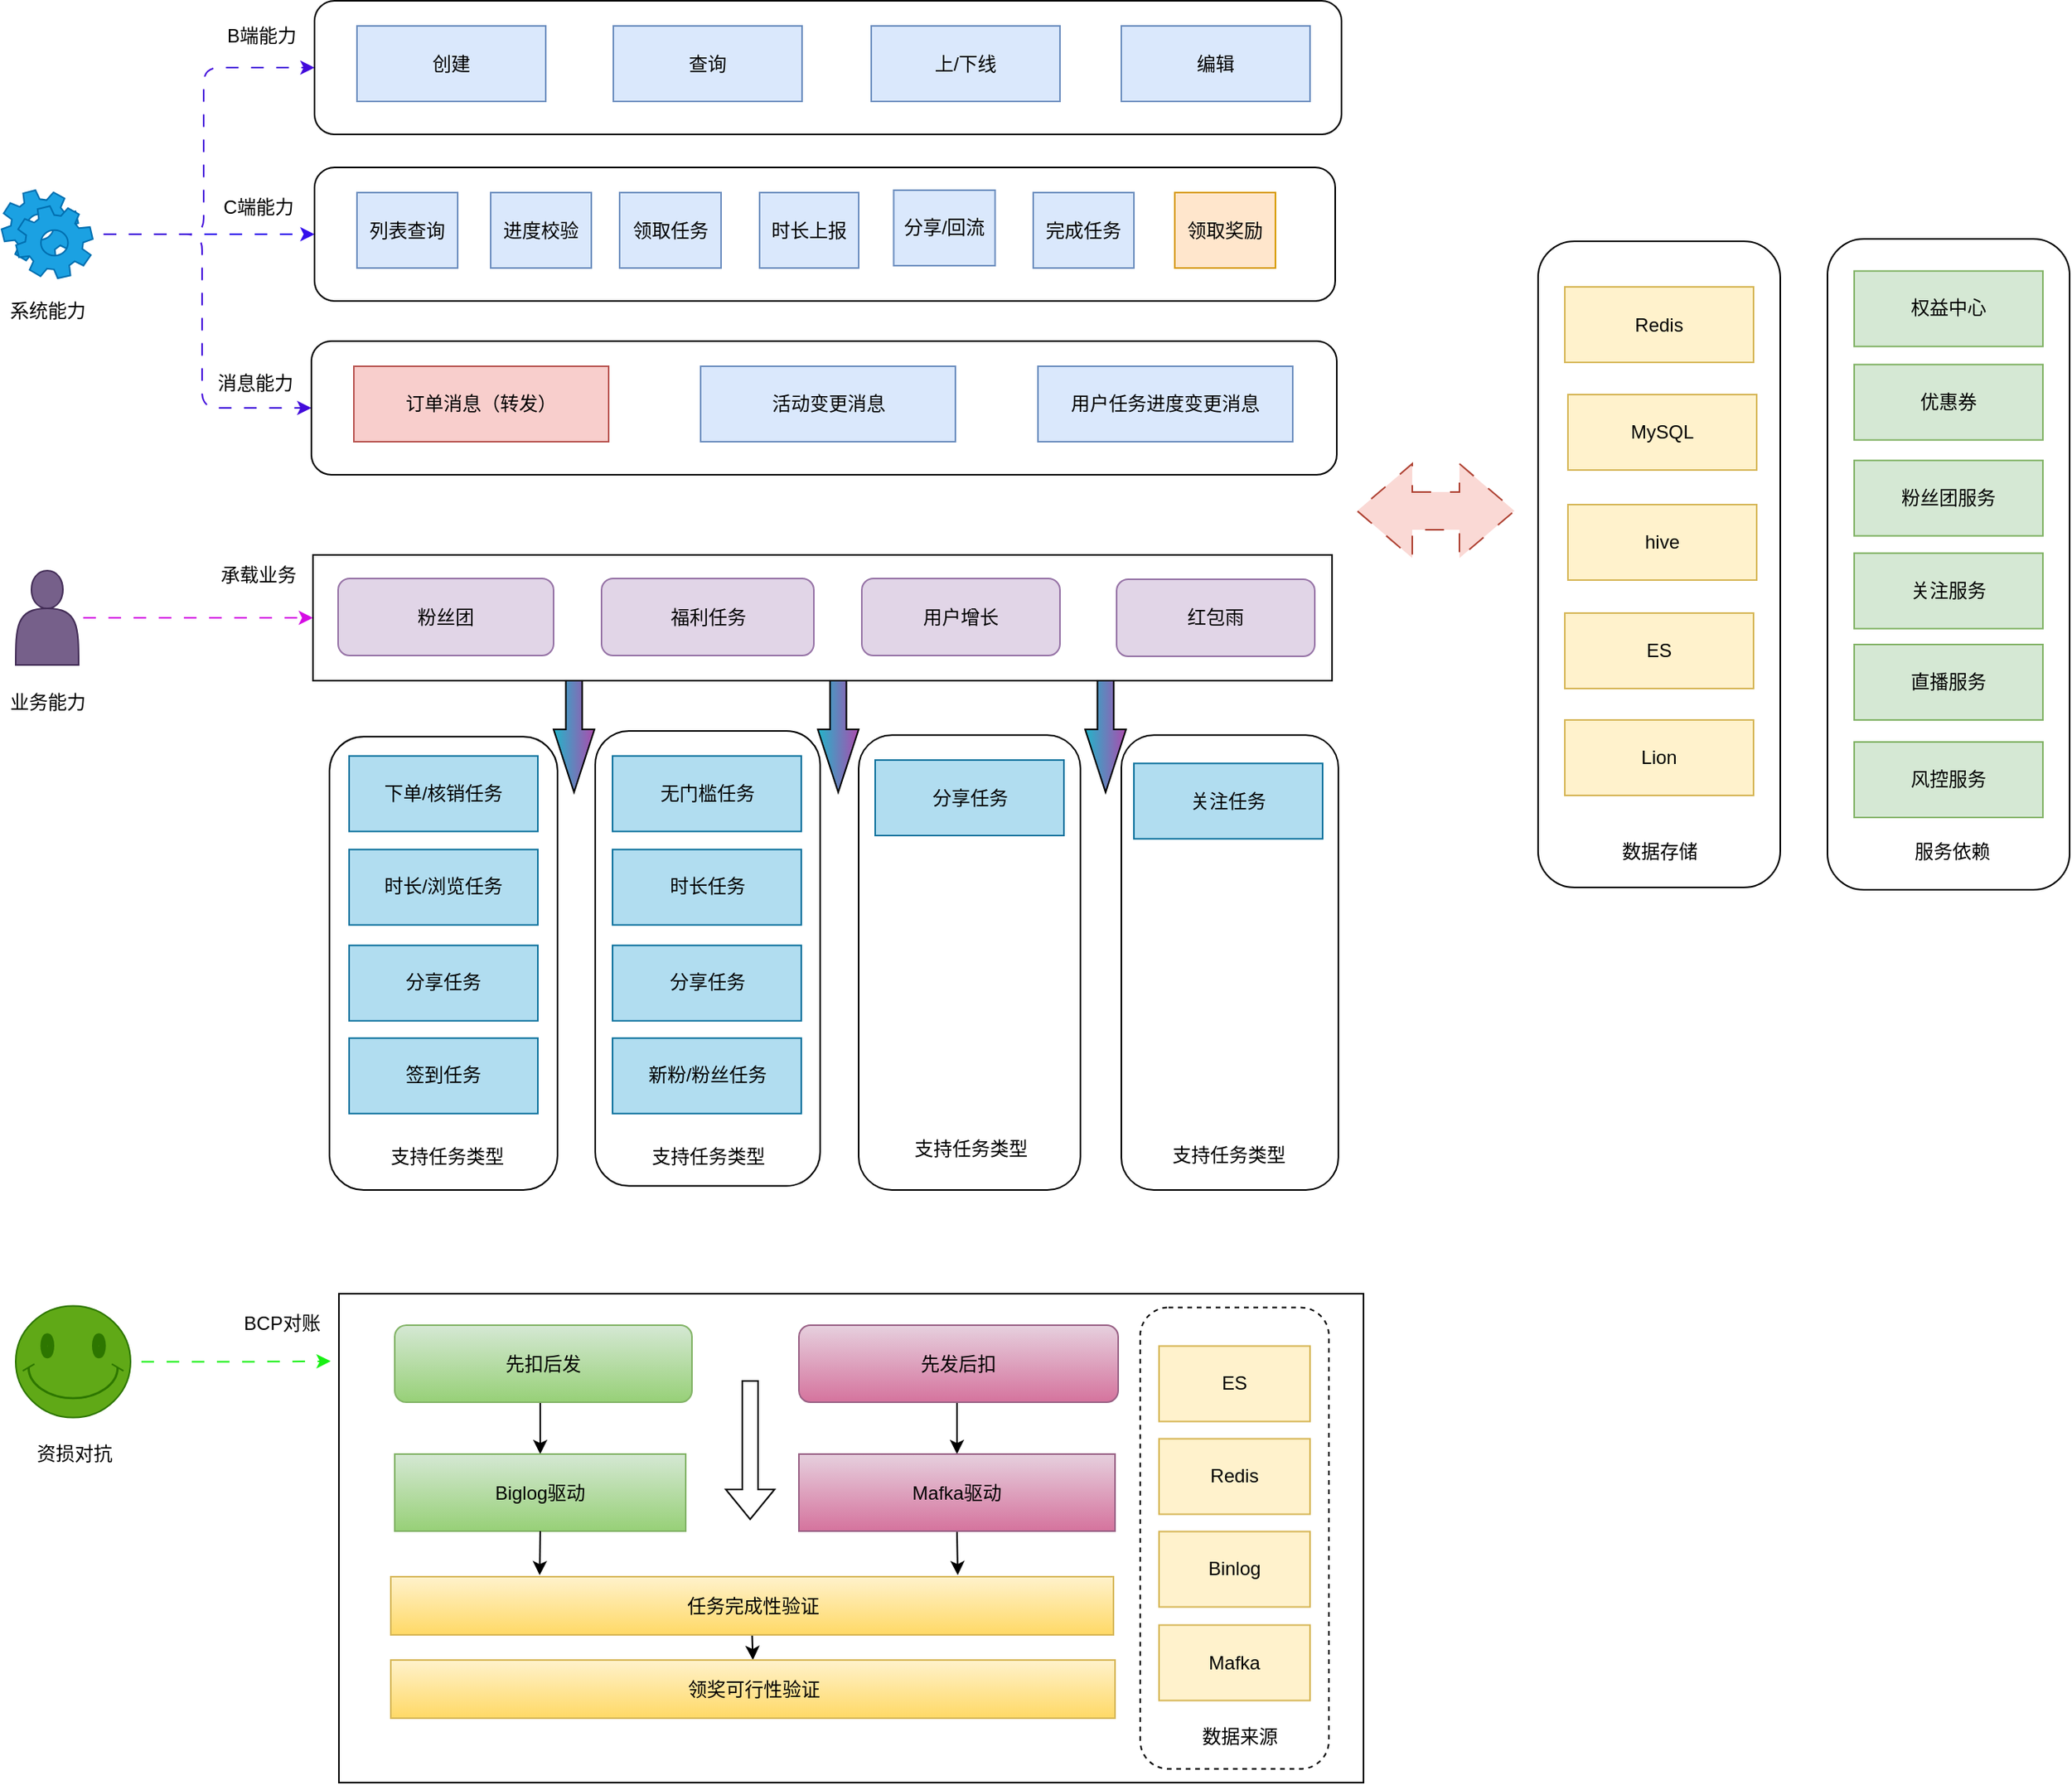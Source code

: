 <mxfile version="24.7.12">
  <diagram name="第 1 页" id="JwBe4C7Cly6Lb51yg0LG">
    <mxGraphModel dx="1242" dy="785" grid="1" gridSize="10" guides="1" tooltips="1" connect="1" arrows="1" fold="1" page="1" pageScale="1" pageWidth="827" pageHeight="1169" math="0" shadow="0">
      <root>
        <mxCell id="0" />
        <mxCell id="1" parent="0" />
        <mxCell id="-GuVQxklW3Nrgfs2IZJx-1" style="edgeStyle=orthogonalEdgeStyle;rounded=1;orthogonalLoop=1;jettySize=auto;html=1;entryX=0;entryY=0.5;entryDx=0;entryDy=0;flowAnimation=1;strokeColor=#420ADB;" edge="1" parent="1" source="-GuVQxklW3Nrgfs2IZJx-4" target="-GuVQxklW3Nrgfs2IZJx-17">
          <mxGeometry relative="1" as="geometry" />
        </mxCell>
        <mxCell id="-GuVQxklW3Nrgfs2IZJx-2" style="edgeStyle=orthogonalEdgeStyle;rounded=1;orthogonalLoop=1;jettySize=auto;html=1;entryX=0;entryY=0.5;entryDx=0;entryDy=0;strokeColor=#330eec;flowAnimation=1;" edge="1" parent="1" source="-GuVQxklW3Nrgfs2IZJx-4" target="-GuVQxklW3Nrgfs2IZJx-23">
          <mxGeometry relative="1" as="geometry" />
        </mxCell>
        <mxCell id="-GuVQxklW3Nrgfs2IZJx-3" style="edgeStyle=orthogonalEdgeStyle;rounded=1;orthogonalLoop=1;jettySize=auto;html=1;entryX=0;entryY=0.5;entryDx=0;entryDy=0;flowAnimation=1;strokeColor=#420adb;" edge="1" parent="1" source="-GuVQxklW3Nrgfs2IZJx-4" target="-GuVQxklW3Nrgfs2IZJx-31">
          <mxGeometry relative="1" as="geometry" />
        </mxCell>
        <mxCell id="-GuVQxklW3Nrgfs2IZJx-4" value="" style="shape=mxgraph.bpmn.service_task;html=1;outlineConnect=0;fillColor=#1ba1e2;strokeColor=#006EAF;fontColor=#ffffff;" vertex="1" parent="1">
          <mxGeometry x="62" y="1220" width="58" height="56" as="geometry" />
        </mxCell>
        <mxCell id="-GuVQxklW3Nrgfs2IZJx-5" value="权益中心" style="rounded=0;whiteSpace=wrap;html=1;fillColor=#d5e8d4;strokeColor=#82b366;" vertex="1" parent="1">
          <mxGeometry x="1240" y="1271.38" width="120" height="48" as="geometry" />
        </mxCell>
        <mxCell id="-GuVQxklW3Nrgfs2IZJx-6" value="优惠券" style="rounded=0;whiteSpace=wrap;html=1;fillColor=#d5e8d4;strokeColor=#82b366;" vertex="1" parent="1">
          <mxGeometry x="1240" y="1330.88" width="120" height="48" as="geometry" />
        </mxCell>
        <mxCell id="-GuVQxklW3Nrgfs2IZJx-7" value="关注服务" style="rounded=0;whiteSpace=wrap;html=1;fillColor=#d5e8d4;strokeColor=#82b366;" vertex="1" parent="1">
          <mxGeometry x="1240" y="1450.88" width="120" height="48" as="geometry" />
        </mxCell>
        <mxCell id="-GuVQxklW3Nrgfs2IZJx-8" value="服务依赖" style="text;html=1;align=center;verticalAlign=middle;resizable=0;points=[];autosize=1;" vertex="1" parent="1">
          <mxGeometry x="1269" y="1628" width="66" height="26" as="geometry" />
        </mxCell>
        <mxCell id="-GuVQxklW3Nrgfs2IZJx-9" value="Redis" style="rounded=0;whiteSpace=wrap;html=1;fillColor=#fff2cc;strokeColor=#d6b656;" vertex="1" parent="1">
          <mxGeometry x="1056" y="1281.51" width="120" height="48" as="geometry" />
        </mxCell>
        <mxCell id="-GuVQxklW3Nrgfs2IZJx-10" value="MySQL" style="rounded=0;whiteSpace=wrap;html=1;fillColor=#fff2cc;strokeColor=#d6b656;" vertex="1" parent="1">
          <mxGeometry x="1058" y="1350.0" width="120" height="48" as="geometry" />
        </mxCell>
        <mxCell id="-GuVQxklW3Nrgfs2IZJx-11" value="" style="rounded=1;whiteSpace=wrap;html=1;fillColor=none;" vertex="1" parent="1">
          <mxGeometry x="1039" y="1252.5" width="154" height="411" as="geometry" />
        </mxCell>
        <mxCell id="-GuVQxklW3Nrgfs2IZJx-12" value="数据存储" style="text;html=1;align=center;verticalAlign=middle;resizable=0;points=[];autosize=1;" vertex="1" parent="1">
          <mxGeometry x="1087" y="1632.0" width="58" height="18" as="geometry" />
        </mxCell>
        <mxCell id="-GuVQxklW3Nrgfs2IZJx-13" value="hive" style="rounded=0;whiteSpace=wrap;html=1;fillColor=#fff2cc;strokeColor=#d6b656;" vertex="1" parent="1">
          <mxGeometry x="1058" y="1420.0" width="120" height="48" as="geometry" />
        </mxCell>
        <mxCell id="-GuVQxklW3Nrgfs2IZJx-14" value="" style="rounded=0;whiteSpace=wrap;html=1;fillColor=none;" vertex="1" parent="1">
          <mxGeometry x="260" y="1452" width="648" height="80" as="geometry" />
        </mxCell>
        <mxCell id="-GuVQxklW3Nrgfs2IZJx-15" value="粉丝团服务" style="rounded=0;whiteSpace=wrap;html=1;fillColor=#d5e8d4;strokeColor=#82b366;" vertex="1" parent="1">
          <mxGeometry x="1240" y="1391.88" width="120" height="48" as="geometry" />
        </mxCell>
        <mxCell id="-GuVQxklW3Nrgfs2IZJx-16" value="系统能力" style="text;html=1;align=center;verticalAlign=middle;resizable=0;points=[];autosize=1;" vertex="1" parent="1">
          <mxGeometry x="62" y="1288" width="58" height="18" as="geometry" />
        </mxCell>
        <mxCell id="-GuVQxklW3Nrgfs2IZJx-17" value="" style="rounded=1;whiteSpace=wrap;html=1;fillColor=none;" vertex="1" parent="1">
          <mxGeometry x="261" y="1099.5" width="653" height="85" as="geometry" />
        </mxCell>
        <mxCell id="-GuVQxklW3Nrgfs2IZJx-18" value="创建" style="rounded=0;whiteSpace=wrap;html=1;fillColor=#dae8fc;strokeColor=#6c8ebf;" vertex="1" parent="1">
          <mxGeometry x="288" y="1115.5" width="120" height="48" as="geometry" />
        </mxCell>
        <mxCell id="-GuVQxklW3Nrgfs2IZJx-19" value="编辑" style="rounded=0;whiteSpace=wrap;html=1;fillColor=#dae8fc;strokeColor=#6c8ebf;" vertex="1" parent="1">
          <mxGeometry x="774" y="1115.5" width="120" height="48" as="geometry" />
        </mxCell>
        <mxCell id="-GuVQxklW3Nrgfs2IZJx-20" value="上/下线" style="rounded=0;whiteSpace=wrap;html=1;fillColor=#dae8fc;strokeColor=#6c8ebf;" vertex="1" parent="1">
          <mxGeometry x="615" y="1115.5" width="120" height="48" as="geometry" />
        </mxCell>
        <mxCell id="-GuVQxklW3Nrgfs2IZJx-21" value="查询" style="rounded=0;whiteSpace=wrap;html=1;fillColor=#dae8fc;strokeColor=#6c8ebf;" vertex="1" parent="1">
          <mxGeometry x="451" y="1115.5" width="120" height="48" as="geometry" />
        </mxCell>
        <mxCell id="-GuVQxklW3Nrgfs2IZJx-22" value="B端能力" style="text;html=1;align=center;verticalAlign=middle;resizable=0;points=[];autosize=1;" vertex="1" parent="1">
          <mxGeometry x="200" y="1113" width="54" height="18" as="geometry" />
        </mxCell>
        <mxCell id="-GuVQxklW3Nrgfs2IZJx-23" value="" style="rounded=1;whiteSpace=wrap;html=1;fillColor=none;" vertex="1" parent="1">
          <mxGeometry x="261" y="1205.5" width="649" height="85" as="geometry" />
        </mxCell>
        <mxCell id="-GuVQxklW3Nrgfs2IZJx-24" value="列表查询" style="rounded=0;whiteSpace=wrap;html=1;fillColor=#dae8fc;strokeColor=#6c8ebf;" vertex="1" parent="1">
          <mxGeometry x="288" y="1221.5" width="64" height="48" as="geometry" />
        </mxCell>
        <mxCell id="-GuVQxklW3Nrgfs2IZJx-25" value="分享/回流" style="rounded=0;whiteSpace=wrap;html=1;fillColor=#dae8fc;strokeColor=#6c8ebf;" vertex="1" parent="1">
          <mxGeometry x="629.25" y="1220" width="64.5" height="48" as="geometry" />
        </mxCell>
        <mxCell id="-GuVQxklW3Nrgfs2IZJx-26" value="领取任务" style="rounded=0;whiteSpace=wrap;html=1;fillColor=#dae8fc;strokeColor=#6c8ebf;" vertex="1" parent="1">
          <mxGeometry x="455" y="1221.5" width="64.5" height="48" as="geometry" />
        </mxCell>
        <mxCell id="-GuVQxklW3Nrgfs2IZJx-27" value="进度校验" style="rounded=0;whiteSpace=wrap;html=1;fillColor=#dae8fc;strokeColor=#6c8ebf;" vertex="1" parent="1">
          <mxGeometry x="373" y="1221.5" width="64" height="48" as="geometry" />
        </mxCell>
        <mxCell id="-GuVQxklW3Nrgfs2IZJx-28" value="完成任务" style="rounded=0;whiteSpace=wrap;html=1;fillColor=#dae8fc;strokeColor=#6c8ebf;" vertex="1" parent="1">
          <mxGeometry x="718" y="1221.5" width="64" height="48" as="geometry" />
        </mxCell>
        <mxCell id="-GuVQxklW3Nrgfs2IZJx-29" value="领取奖励" style="rounded=0;whiteSpace=wrap;html=1;fillColor=#ffe6cc;strokeColor=#d79b00;" vertex="1" parent="1">
          <mxGeometry x="808" y="1221.5" width="64" height="48" as="geometry" />
        </mxCell>
        <mxCell id="-GuVQxklW3Nrgfs2IZJx-30" value="C端能力" style="text;html=1;align=center;verticalAlign=middle;resizable=0;points=[];autosize=1;" vertex="1" parent="1">
          <mxGeometry x="197" y="1221.5" width="55" height="18" as="geometry" />
        </mxCell>
        <mxCell id="-GuVQxklW3Nrgfs2IZJx-31" value="" style="rounded=1;whiteSpace=wrap;html=1;fillColor=none;" vertex="1" parent="1">
          <mxGeometry x="259" y="1316" width="652" height="85" as="geometry" />
        </mxCell>
        <mxCell id="-GuVQxklW3Nrgfs2IZJx-32" value="订单消息（转发）" style="rounded=0;whiteSpace=wrap;html=1;fillColor=#f8cecc;strokeColor=#b85450;" vertex="1" parent="1">
          <mxGeometry x="286" y="1332" width="162" height="48" as="geometry" />
        </mxCell>
        <mxCell id="-GuVQxklW3Nrgfs2IZJx-33" value="活动变更消息" style="rounded=0;whiteSpace=wrap;html=1;fillColor=#dae8fc;strokeColor=#6c8ebf;" vertex="1" parent="1">
          <mxGeometry x="506.5" y="1332" width="162" height="48" as="geometry" />
        </mxCell>
        <mxCell id="-GuVQxklW3Nrgfs2IZJx-34" value="用户任务进度变更消息" style="rounded=0;whiteSpace=wrap;html=1;fillColor=#dae8fc;strokeColor=#6c8ebf;" vertex="1" parent="1">
          <mxGeometry x="721" y="1332" width="162" height="48" as="geometry" />
        </mxCell>
        <mxCell id="-GuVQxklW3Nrgfs2IZJx-35" value="消息能力" style="text;html=1;align=center;verticalAlign=middle;resizable=0;points=[];autosize=1;" vertex="1" parent="1">
          <mxGeometry x="194" y="1334" width="58" height="18" as="geometry" />
        </mxCell>
        <mxCell id="-GuVQxklW3Nrgfs2IZJx-36" style="edgeStyle=orthogonalEdgeStyle;rounded=1;orthogonalLoop=1;jettySize=auto;html=1;exitX=0.9;exitY=0.5;exitDx=0;exitDy=0;exitPerimeter=0;entryX=0;entryY=0.5;entryDx=0;entryDy=0;flowAnimation=1;strokeColor=#d50ce4;" edge="1" parent="1" source="-GuVQxklW3Nrgfs2IZJx-37" target="-GuVQxklW3Nrgfs2IZJx-14">
          <mxGeometry relative="1" as="geometry" />
        </mxCell>
        <mxCell id="-GuVQxklW3Nrgfs2IZJx-37" value="" style="shape=actor;whiteSpace=wrap;html=1;fillColor=#76608a;strokeColor=#432D57;fontColor=#ffffff;" vertex="1" parent="1">
          <mxGeometry x="71" y="1462" width="40" height="60" as="geometry" />
        </mxCell>
        <mxCell id="-GuVQxklW3Nrgfs2IZJx-38" value="业务能力" style="text;html=1;align=center;verticalAlign=middle;resizable=0;points=[];autosize=1;" vertex="1" parent="1">
          <mxGeometry x="62" y="1537" width="58" height="18" as="geometry" />
        </mxCell>
        <mxCell id="-GuVQxklW3Nrgfs2IZJx-39" value="" style="rounded=1;whiteSpace=wrap;html=1;fillColor=none;" vertex="1" parent="1">
          <mxGeometry x="1223" y="1251" width="154" height="414" as="geometry" />
        </mxCell>
        <mxCell id="-GuVQxklW3Nrgfs2IZJx-40" value="粉丝团" style="rounded=1;whiteSpace=wrap;html=1;fillColor=#e1d5e7;strokeColor=#9673a6;" vertex="1" parent="1">
          <mxGeometry x="276" y="1467" width="137" height="49" as="geometry" />
        </mxCell>
        <mxCell id="-GuVQxklW3Nrgfs2IZJx-41" value="福利任务" style="rounded=1;whiteSpace=wrap;html=1;fillColor=#e1d5e7;strokeColor=#9673a6;" vertex="1" parent="1">
          <mxGeometry x="443.5" y="1467" width="135" height="49" as="geometry" />
        </mxCell>
        <mxCell id="-GuVQxklW3Nrgfs2IZJx-42" value="用户增长" style="rounded=1;whiteSpace=wrap;html=1;fillColor=#e1d5e7;strokeColor=#9673a6;" vertex="1" parent="1">
          <mxGeometry x="609" y="1467" width="126" height="49" as="geometry" />
        </mxCell>
        <mxCell id="-GuVQxklW3Nrgfs2IZJx-43" value="承载业务" style="text;html=1;align=center;verticalAlign=middle;resizable=0;points=[];autosize=1;" vertex="1" parent="1">
          <mxGeometry x="195.5" y="1456" width="58" height="18" as="geometry" />
        </mxCell>
        <mxCell id="-GuVQxklW3Nrgfs2IZJx-44" value="下单/核销任务" style="rounded=0;whiteSpace=wrap;html=1;fillColor=#b1ddf0;strokeColor=#10739e;" vertex="1" parent="1">
          <mxGeometry x="283" y="1579.88" width="120" height="48" as="geometry" />
        </mxCell>
        <mxCell id="-GuVQxklW3Nrgfs2IZJx-45" value="时长/浏览任务" style="rounded=0;whiteSpace=wrap;html=1;fillColor=#b1ddf0;strokeColor=#10739e;" vertex="1" parent="1">
          <mxGeometry x="283" y="1639.38" width="120" height="48" as="geometry" />
        </mxCell>
        <mxCell id="-GuVQxklW3Nrgfs2IZJx-46" value="签到任务" style="rounded=0;whiteSpace=wrap;html=1;fillColor=#b1ddf0;strokeColor=#10739e;" vertex="1" parent="1">
          <mxGeometry x="283" y="1759.38" width="120" height="48" as="geometry" />
        </mxCell>
        <mxCell id="-GuVQxklW3Nrgfs2IZJx-47" value="支持任务类型" style="text;html=1;align=center;verticalAlign=middle;resizable=0;points=[];autosize=1;" vertex="1" parent="1">
          <mxGeometry x="303.5" y="1826" width="82" height="18" as="geometry" />
        </mxCell>
        <mxCell id="-GuVQxklW3Nrgfs2IZJx-48" value="分享任务" style="rounded=0;whiteSpace=wrap;html=1;fillColor=#b1ddf0;strokeColor=#10739e;" vertex="1" parent="1">
          <mxGeometry x="283" y="1700.38" width="120" height="48" as="geometry" />
        </mxCell>
        <mxCell id="-GuVQxklW3Nrgfs2IZJx-49" value="" style="rounded=1;whiteSpace=wrap;html=1;fillColor=none;" vertex="1" parent="1">
          <mxGeometry x="270.5" y="1567.62" width="145" height="288.38" as="geometry" />
        </mxCell>
        <mxCell id="-GuVQxklW3Nrgfs2IZJx-50" value="无门槛任务" style="rounded=0;whiteSpace=wrap;html=1;fillColor=#b1ddf0;strokeColor=#10739e;" vertex="1" parent="1">
          <mxGeometry x="450.5" y="1579.88" width="120" height="48" as="geometry" />
        </mxCell>
        <mxCell id="-GuVQxklW3Nrgfs2IZJx-51" value="时长任务" style="rounded=0;whiteSpace=wrap;html=1;fillColor=#b1ddf0;strokeColor=#10739e;" vertex="1" parent="1">
          <mxGeometry x="450.5" y="1639.38" width="120" height="48" as="geometry" />
        </mxCell>
        <mxCell id="-GuVQxklW3Nrgfs2IZJx-52" value="新粉/粉丝任务" style="rounded=0;whiteSpace=wrap;html=1;fillColor=#b1ddf0;strokeColor=#10739e;" vertex="1" parent="1">
          <mxGeometry x="450.5" y="1759.38" width="120" height="48" as="geometry" />
        </mxCell>
        <mxCell id="-GuVQxklW3Nrgfs2IZJx-53" value="支持任务类型" style="text;html=1;align=center;verticalAlign=middle;resizable=0;points=[];autosize=1;" vertex="1" parent="1">
          <mxGeometry x="470" y="1826" width="82" height="18" as="geometry" />
        </mxCell>
        <mxCell id="-GuVQxklW3Nrgfs2IZJx-54" value="分享任务" style="rounded=0;whiteSpace=wrap;html=1;fillColor=#b1ddf0;strokeColor=#10739e;" vertex="1" parent="1">
          <mxGeometry x="450.5" y="1700.38" width="120" height="48" as="geometry" />
        </mxCell>
        <mxCell id="-GuVQxklW3Nrgfs2IZJx-55" value="分享任务" style="rounded=0;whiteSpace=wrap;html=1;fillColor=#b1ddf0;strokeColor=#10739e;" vertex="1" parent="1">
          <mxGeometry x="617.5" y="1582.5" width="120" height="48" as="geometry" />
        </mxCell>
        <mxCell id="-GuVQxklW3Nrgfs2IZJx-56" value="支持任务类型" style="text;html=1;align=center;verticalAlign=middle;resizable=0;points=[];autosize=1;" vertex="1" parent="1">
          <mxGeometry x="636.5" y="1820.62" width="82" height="18" as="geometry" />
        </mxCell>
        <mxCell id="-GuVQxklW3Nrgfs2IZJx-57" value="" style="rounded=1;whiteSpace=wrap;html=1;fillColor=none;" vertex="1" parent="1">
          <mxGeometry x="439.5" y="1564" width="143" height="289.38" as="geometry" />
        </mxCell>
        <mxCell id="-GuVQxklW3Nrgfs2IZJx-58" value="" style="rounded=1;whiteSpace=wrap;html=1;fillColor=none;" vertex="1" parent="1">
          <mxGeometry x="607" y="1566.62" width="141" height="289.38" as="geometry" />
        </mxCell>
        <mxCell id="-GuVQxklW3Nrgfs2IZJx-59" value="" style="html=1;shadow=0;dashed=0;align=center;verticalAlign=middle;shape=mxgraph.arrows2.arrow;dy=0.6;dx=40;direction=south;notch=0;gradientColor=#22b5c9;fillColor=#ac4cae;" vertex="1" parent="1">
          <mxGeometry x="413" y="1532" width="26" height="71" as="geometry" />
        </mxCell>
        <mxCell id="-GuVQxklW3Nrgfs2IZJx-60" value="" style="verticalLabelPosition=bottom;verticalAlign=top;html=1;shape=mxgraph.basic.smiley;fillColor=#60a917;strokeColor=#2D7600;fontColor=#ffffff;" vertex="1" parent="1">
          <mxGeometry x="71" y="1929.75" width="73" height="71" as="geometry" />
        </mxCell>
        <mxCell id="-GuVQxklW3Nrgfs2IZJx-61" value="资损对抗" style="text;html=1;align=center;verticalAlign=middle;resizable=0;points=[];autosize=1;strokeColor=none;fillColor=none;" vertex="1" parent="1">
          <mxGeometry x="74.5" y="2011" width="66" height="26" as="geometry" />
        </mxCell>
        <mxCell id="-GuVQxklW3Nrgfs2IZJx-62" style="edgeStyle=orthogonalEdgeStyle;rounded=0;orthogonalLoop=1;jettySize=auto;html=1;exitX=0.5;exitY=1;exitDx=0;exitDy=0;entryX=0.5;entryY=0;entryDx=0;entryDy=0;" edge="1" parent="1" source="-GuVQxklW3Nrgfs2IZJx-63" target="-GuVQxklW3Nrgfs2IZJx-67">
          <mxGeometry relative="1" as="geometry" />
        </mxCell>
        <mxCell id="-GuVQxklW3Nrgfs2IZJx-63" value="先扣后发" style="rounded=1;whiteSpace=wrap;html=1;fillColor=#d5e8d4;strokeColor=#82b366;gradientColor=#97d077;" vertex="1" parent="1">
          <mxGeometry x="312" y="1942" width="189" height="49" as="geometry" />
        </mxCell>
        <mxCell id="-GuVQxklW3Nrgfs2IZJx-64" style="edgeStyle=orthogonalEdgeStyle;rounded=0;orthogonalLoop=1;jettySize=auto;html=1;exitX=0.5;exitY=1;exitDx=0;exitDy=0;entryX=0.5;entryY=0;entryDx=0;entryDy=0;" edge="1" parent="1" source="-GuVQxklW3Nrgfs2IZJx-65" target="-GuVQxklW3Nrgfs2IZJx-69">
          <mxGeometry relative="1" as="geometry" />
        </mxCell>
        <mxCell id="-GuVQxklW3Nrgfs2IZJx-65" value="先发后扣" style="rounded=1;whiteSpace=wrap;html=1;fillColor=#e6d0de;strokeColor=#996185;gradientColor=#d5739d;" vertex="1" parent="1">
          <mxGeometry x="569" y="1942" width="203" height="49" as="geometry" />
        </mxCell>
        <mxCell id="-GuVQxklW3Nrgfs2IZJx-66" value="BCP对账" style="text;html=1;align=center;verticalAlign=middle;resizable=0;points=[];autosize=1;" vertex="1" parent="1">
          <mxGeometry x="206" y="1928" width="67" height="26" as="geometry" />
        </mxCell>
        <mxCell id="-GuVQxklW3Nrgfs2IZJx-67" value="Biglog驱动" style="rounded=0;whiteSpace=wrap;html=1;fillColor=#d5e8d4;gradientColor=#97d077;strokeColor=#82b366;" vertex="1" parent="1">
          <mxGeometry x="312" y="2024" width="185" height="49" as="geometry" />
        </mxCell>
        <mxCell id="-GuVQxklW3Nrgfs2IZJx-68" style="edgeStyle=orthogonalEdgeStyle;rounded=0;orthogonalLoop=1;jettySize=auto;html=1;exitX=0.5;exitY=1;exitDx=0;exitDy=0;" edge="1" parent="1" source="-GuVQxklW3Nrgfs2IZJx-69">
          <mxGeometry relative="1" as="geometry">
            <mxPoint x="670" y="2101" as="targetPoint" />
          </mxGeometry>
        </mxCell>
        <mxCell id="-GuVQxklW3Nrgfs2IZJx-69" value="Mafka驱动" style="rounded=0;whiteSpace=wrap;html=1;fillColor=#e6d0de;gradientColor=#d5739d;strokeColor=#996185;" vertex="1" parent="1">
          <mxGeometry x="569" y="2024" width="201" height="49" as="geometry" />
        </mxCell>
        <mxCell id="-GuVQxklW3Nrgfs2IZJx-70" style="edgeStyle=orthogonalEdgeStyle;rounded=0;orthogonalLoop=1;jettySize=auto;html=1;exitX=0.5;exitY=1;exitDx=0;exitDy=0;entryX=0.5;entryY=0;entryDx=0;entryDy=0;" edge="1" parent="1" source="-GuVQxklW3Nrgfs2IZJx-71" target="-GuVQxklW3Nrgfs2IZJx-72">
          <mxGeometry relative="1" as="geometry" />
        </mxCell>
        <mxCell id="-GuVQxklW3Nrgfs2IZJx-71" value="任务完成性验证" style="rounded=0;whiteSpace=wrap;html=1;fillColor=#fff2cc;gradientColor=#ffd966;strokeColor=#d6b656;" vertex="1" parent="1">
          <mxGeometry x="309.5" y="2102" width="459.5" height="37" as="geometry" />
        </mxCell>
        <mxCell id="-GuVQxklW3Nrgfs2IZJx-72" value="领奖可行性验证" style="rounded=0;whiteSpace=wrap;html=1;fillColor=#fff2cc;gradientColor=#ffd966;strokeColor=#d6b656;" vertex="1" parent="1">
          <mxGeometry x="309.5" y="2155" width="460.5" height="37" as="geometry" />
        </mxCell>
        <mxCell id="-GuVQxklW3Nrgfs2IZJx-73" value="" style="shape=flexArrow;endArrow=classic;html=1;rounded=0;" edge="1" parent="1">
          <mxGeometry width="50" height="50" relative="1" as="geometry">
            <mxPoint x="538" y="1977" as="sourcePoint" />
            <mxPoint x="538" y="2066" as="targetPoint" />
          </mxGeometry>
        </mxCell>
        <mxCell id="-GuVQxklW3Nrgfs2IZJx-74" value="" style="rounded=0;whiteSpace=wrap;html=1;fillColor=none;" vertex="1" parent="1">
          <mxGeometry x="276.5" y="1922" width="651.5" height="311" as="geometry" />
        </mxCell>
        <mxCell id="-GuVQxklW3Nrgfs2IZJx-75" value="ES" style="rounded=0;whiteSpace=wrap;html=1;fillColor=#fff2cc;strokeColor=#d6b656;" vertex="1" parent="1">
          <mxGeometry x="798" y="1955.25" width="96" height="48" as="geometry" />
        </mxCell>
        <mxCell id="-GuVQxklW3Nrgfs2IZJx-76" value="Redis" style="rounded=0;whiteSpace=wrap;html=1;fillColor=#fff2cc;strokeColor=#d6b656;" vertex="1" parent="1">
          <mxGeometry x="798" y="2014.25" width="96" height="48" as="geometry" />
        </mxCell>
        <mxCell id="-GuVQxklW3Nrgfs2IZJx-77" value="Binlog" style="rounded=0;whiteSpace=wrap;html=1;fillColor=#fff2cc;strokeColor=#d6b656;" vertex="1" parent="1">
          <mxGeometry x="798" y="2073.25" width="96" height="48" as="geometry" />
        </mxCell>
        <mxCell id="-GuVQxklW3Nrgfs2IZJx-78" value="Mafka" style="rounded=0;whiteSpace=wrap;html=1;fillColor=#fff2cc;strokeColor=#d6b656;" vertex="1" parent="1">
          <mxGeometry x="798" y="2132.75" width="96" height="48" as="geometry" />
        </mxCell>
        <mxCell id="-GuVQxklW3Nrgfs2IZJx-79" value="" style="rounded=1;whiteSpace=wrap;html=1;fillColor=none;dashed=1;" vertex="1" parent="1">
          <mxGeometry x="786" y="1930.75" width="120" height="293.5" as="geometry" />
        </mxCell>
        <mxCell id="-GuVQxklW3Nrgfs2IZJx-80" value="数据来源" style="text;html=1;align=center;verticalAlign=middle;resizable=0;points=[];autosize=1;strokeColor=none;fillColor=none;" vertex="1" parent="1">
          <mxGeometry x="816" y="2191.25" width="66" height="26" as="geometry" />
        </mxCell>
        <mxCell id="-GuVQxklW3Nrgfs2IZJx-81" style="edgeStyle=orthogonalEdgeStyle;rounded=0;orthogonalLoop=1;jettySize=auto;html=1;exitX=1;exitY=0.5;exitDx=0;exitDy=0;exitPerimeter=0;entryX=-0.008;entryY=0.138;entryDx=0;entryDy=0;entryPerimeter=0;flowAnimation=1;strokeColor=#18f014;" edge="1" parent="1" source="-GuVQxklW3Nrgfs2IZJx-60" target="-GuVQxklW3Nrgfs2IZJx-74">
          <mxGeometry relative="1" as="geometry" />
        </mxCell>
        <mxCell id="-GuVQxklW3Nrgfs2IZJx-82" style="edgeStyle=orthogonalEdgeStyle;rounded=0;orthogonalLoop=1;jettySize=auto;html=1;exitX=0.5;exitY=1;exitDx=0;exitDy=0;entryX=0.206;entryY=-0.027;entryDx=0;entryDy=0;entryPerimeter=0;" edge="1" parent="1" source="-GuVQxklW3Nrgfs2IZJx-67" target="-GuVQxklW3Nrgfs2IZJx-71">
          <mxGeometry relative="1" as="geometry" />
        </mxCell>
        <mxCell id="-GuVQxklW3Nrgfs2IZJx-83" value="" style="rounded=1;whiteSpace=wrap;html=1;fillColor=none;" vertex="1" parent="1">
          <mxGeometry x="774" y="1566.62" width="138" height="289.38" as="geometry" />
        </mxCell>
        <mxCell id="-GuVQxklW3Nrgfs2IZJx-84" value="关注任务" style="rounded=0;whiteSpace=wrap;html=1;fillColor=#b1ddf0;strokeColor=#10739e;" vertex="1" parent="1">
          <mxGeometry x="782" y="1584.62" width="120" height="48" as="geometry" />
        </mxCell>
        <mxCell id="-GuVQxklW3Nrgfs2IZJx-85" value="红包雨" style="rounded=1;whiteSpace=wrap;html=1;fillColor=#e1d5e7;strokeColor=#9673a6;" vertex="1" parent="1">
          <mxGeometry x="771" y="1467.5" width="126" height="49" as="geometry" />
        </mxCell>
        <mxCell id="-GuVQxklW3Nrgfs2IZJx-86" value="支持任务类型" style="text;html=1;align=center;verticalAlign=middle;resizable=0;points=[];autosize=1;strokeColor=none;fillColor=none;" vertex="1" parent="1">
          <mxGeometry x="797" y="1820.62" width="90" height="26" as="geometry" />
        </mxCell>
        <mxCell id="-GuVQxklW3Nrgfs2IZJx-87" value="" style="html=1;shadow=0;dashed=0;align=center;verticalAlign=middle;shape=mxgraph.arrows2.arrow;dy=0.6;dx=40;direction=south;notch=0;gradientColor=#22b5c9;fillColor=#ac4cae;" vertex="1" parent="1">
          <mxGeometry x="581" y="1532" width="26" height="71" as="geometry" />
        </mxCell>
        <mxCell id="-GuVQxklW3Nrgfs2IZJx-88" value="" style="html=1;shadow=0;dashed=0;align=center;verticalAlign=middle;shape=mxgraph.arrows2.arrow;dy=0.6;dx=40;direction=south;notch=0;gradientColor=#22b5c9;fillColor=#ac4cae;" vertex="1" parent="1">
          <mxGeometry x="751" y="1532" width="26" height="71" as="geometry" />
        </mxCell>
        <mxCell id="-GuVQxklW3Nrgfs2IZJx-89" value="时长上报" style="rounded=0;whiteSpace=wrap;html=1;fillColor=#dae8fc;strokeColor=#6c8ebf;" vertex="1" parent="1">
          <mxGeometry x="544" y="1221.5" width="63" height="48" as="geometry" />
        </mxCell>
        <mxCell id="-GuVQxklW3Nrgfs2IZJx-90" value="直播服务" style="rounded=0;whiteSpace=wrap;html=1;fillColor=#d5e8d4;strokeColor=#82b366;" vertex="1" parent="1">
          <mxGeometry x="1240" y="1509" width="120" height="48" as="geometry" />
        </mxCell>
        <mxCell id="-GuVQxklW3Nrgfs2IZJx-91" value="风控服务" style="rounded=0;whiteSpace=wrap;html=1;fillColor=#d5e8d4;strokeColor=#82b366;" vertex="1" parent="1">
          <mxGeometry x="1240" y="1571" width="120" height="48" as="geometry" />
        </mxCell>
        <mxCell id="-GuVQxklW3Nrgfs2IZJx-92" value="ES" style="rounded=0;whiteSpace=wrap;html=1;fillColor=#fff2cc;strokeColor=#d6b656;" vertex="1" parent="1">
          <mxGeometry x="1056" y="1489.0" width="120" height="48" as="geometry" />
        </mxCell>
        <mxCell id="-GuVQxklW3Nrgfs2IZJx-93" value="Lion" style="rounded=0;whiteSpace=wrap;html=1;fillColor=#fff2cc;strokeColor=#d6b656;" vertex="1" parent="1">
          <mxGeometry x="1056" y="1557.0" width="120" height="48" as="geometry" />
        </mxCell>
        <mxCell id="-GuVQxklW3Nrgfs2IZJx-94" value="" style="html=1;shadow=0;dashed=1;align=center;verticalAlign=middle;shape=mxgraph.arrows2.twoWayArrow;dy=0.6;dx=35;dashPattern=12 12;fillColor=#fad9d5;strokeColor=#ae4132;" vertex="1" parent="1">
          <mxGeometry x="924" y="1394" width="100" height="60" as="geometry" />
        </mxCell>
      </root>
    </mxGraphModel>
  </diagram>
</mxfile>
